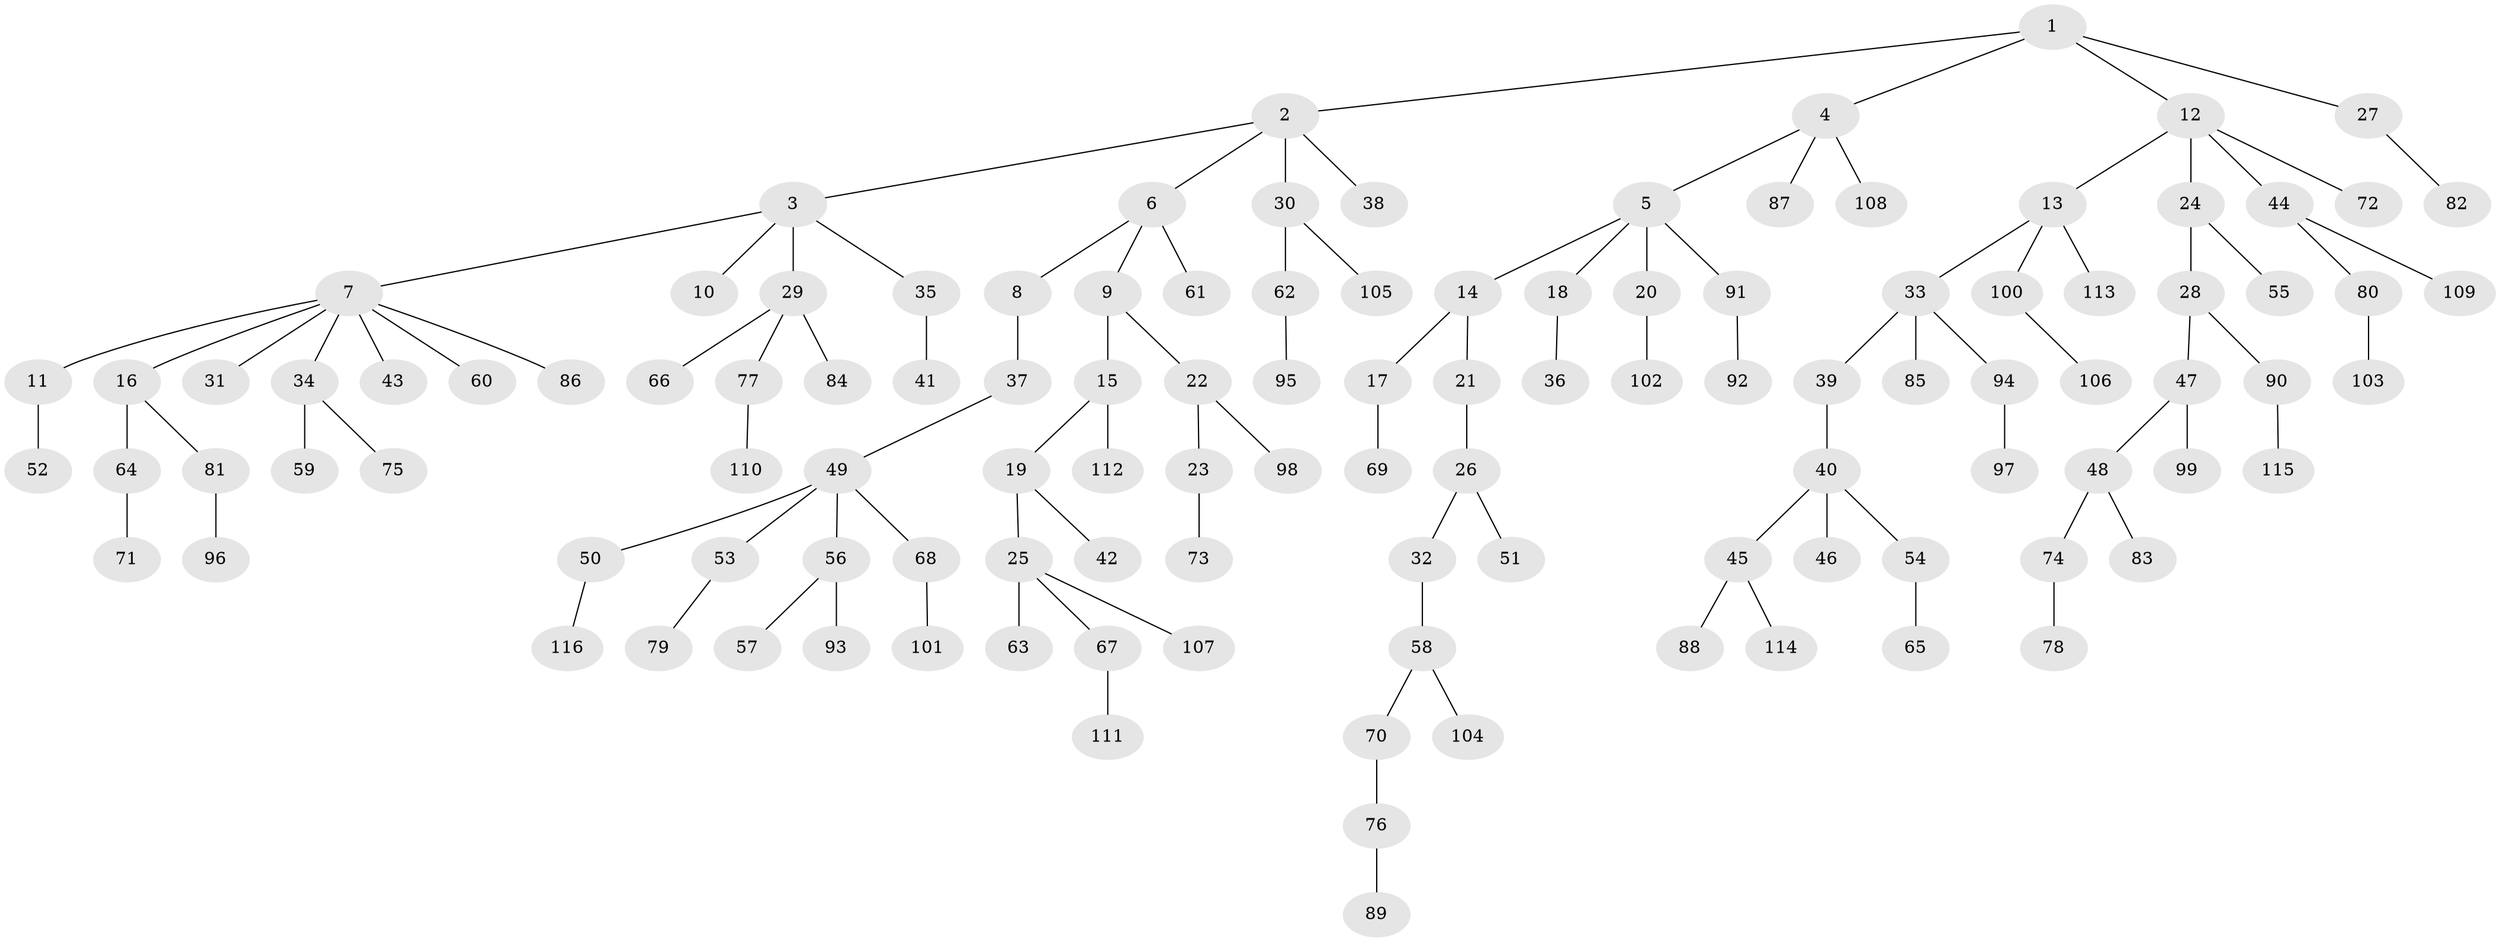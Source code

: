 // Generated by graph-tools (version 1.1) at 2025/02/03/09/25 03:02:22]
// undirected, 116 vertices, 115 edges
graph export_dot {
graph [start="1"]
  node [color=gray90,style=filled];
  1;
  2;
  3;
  4;
  5;
  6;
  7;
  8;
  9;
  10;
  11;
  12;
  13;
  14;
  15;
  16;
  17;
  18;
  19;
  20;
  21;
  22;
  23;
  24;
  25;
  26;
  27;
  28;
  29;
  30;
  31;
  32;
  33;
  34;
  35;
  36;
  37;
  38;
  39;
  40;
  41;
  42;
  43;
  44;
  45;
  46;
  47;
  48;
  49;
  50;
  51;
  52;
  53;
  54;
  55;
  56;
  57;
  58;
  59;
  60;
  61;
  62;
  63;
  64;
  65;
  66;
  67;
  68;
  69;
  70;
  71;
  72;
  73;
  74;
  75;
  76;
  77;
  78;
  79;
  80;
  81;
  82;
  83;
  84;
  85;
  86;
  87;
  88;
  89;
  90;
  91;
  92;
  93;
  94;
  95;
  96;
  97;
  98;
  99;
  100;
  101;
  102;
  103;
  104;
  105;
  106;
  107;
  108;
  109;
  110;
  111;
  112;
  113;
  114;
  115;
  116;
  1 -- 2;
  1 -- 4;
  1 -- 12;
  1 -- 27;
  2 -- 3;
  2 -- 6;
  2 -- 30;
  2 -- 38;
  3 -- 7;
  3 -- 10;
  3 -- 29;
  3 -- 35;
  4 -- 5;
  4 -- 87;
  4 -- 108;
  5 -- 14;
  5 -- 18;
  5 -- 20;
  5 -- 91;
  6 -- 8;
  6 -- 9;
  6 -- 61;
  7 -- 11;
  7 -- 16;
  7 -- 31;
  7 -- 34;
  7 -- 43;
  7 -- 60;
  7 -- 86;
  8 -- 37;
  9 -- 15;
  9 -- 22;
  11 -- 52;
  12 -- 13;
  12 -- 24;
  12 -- 44;
  12 -- 72;
  13 -- 33;
  13 -- 100;
  13 -- 113;
  14 -- 17;
  14 -- 21;
  15 -- 19;
  15 -- 112;
  16 -- 64;
  16 -- 81;
  17 -- 69;
  18 -- 36;
  19 -- 25;
  19 -- 42;
  20 -- 102;
  21 -- 26;
  22 -- 23;
  22 -- 98;
  23 -- 73;
  24 -- 28;
  24 -- 55;
  25 -- 63;
  25 -- 67;
  25 -- 107;
  26 -- 32;
  26 -- 51;
  27 -- 82;
  28 -- 47;
  28 -- 90;
  29 -- 66;
  29 -- 77;
  29 -- 84;
  30 -- 62;
  30 -- 105;
  32 -- 58;
  33 -- 39;
  33 -- 85;
  33 -- 94;
  34 -- 59;
  34 -- 75;
  35 -- 41;
  37 -- 49;
  39 -- 40;
  40 -- 45;
  40 -- 46;
  40 -- 54;
  44 -- 80;
  44 -- 109;
  45 -- 88;
  45 -- 114;
  47 -- 48;
  47 -- 99;
  48 -- 74;
  48 -- 83;
  49 -- 50;
  49 -- 53;
  49 -- 56;
  49 -- 68;
  50 -- 116;
  53 -- 79;
  54 -- 65;
  56 -- 57;
  56 -- 93;
  58 -- 70;
  58 -- 104;
  62 -- 95;
  64 -- 71;
  67 -- 111;
  68 -- 101;
  70 -- 76;
  74 -- 78;
  76 -- 89;
  77 -- 110;
  80 -- 103;
  81 -- 96;
  90 -- 115;
  91 -- 92;
  94 -- 97;
  100 -- 106;
}
